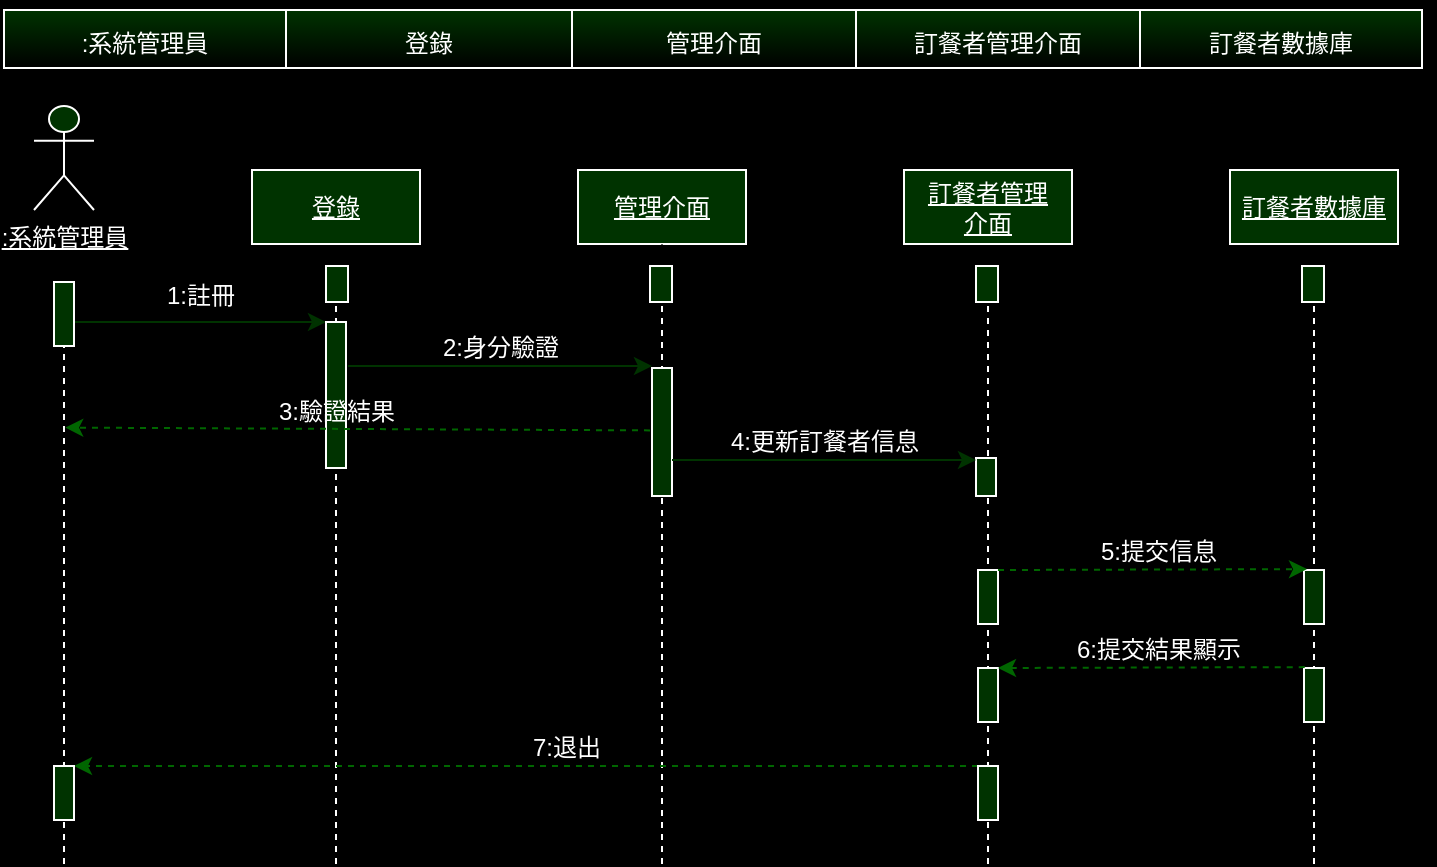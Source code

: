 <mxfile version="22.1.11" type="github">
  <diagram id="C5RBs43oDa-KdzZeNtuy" name="Page-1">
    <mxGraphModel dx="1068" dy="474" grid="0" gridSize="10" guides="1" tooltips="1" connect="1" arrows="1" fold="1" page="1" pageScale="1" pageWidth="827" pageHeight="1169" background="#000000" math="0" shadow="0">
      <root>
        <mxCell id="WIyWlLk6GJQsqaUBKTNV-0" />
        <mxCell id="WIyWlLk6GJQsqaUBKTNV-1" parent="WIyWlLk6GJQsqaUBKTNV-0" />
        <mxCell id="NjZdGsnl9mEb0PCTOR8s-37" value="" style="line;strokeWidth=1;direction=south;html=1;strokeColor=#FFFFFF;fontColor=#FFFFFF;fillColor=#182E3E;dashed=1;labelBackgroundColor=none;" vertex="1" parent="WIyWlLk6GJQsqaUBKTNV-1">
          <mxGeometry x="690" y="176" width="10" height="291" as="geometry" />
        </mxCell>
        <mxCell id="NjZdGsnl9mEb0PCTOR8s-0" value="" style="edgeStyle=none;curved=1;rounded=0;orthogonalLoop=1;jettySize=auto;html=1;fontSize=12;startSize=8;endSize=8;" edge="1" parent="WIyWlLk6GJQsqaUBKTNV-1" source="NjZdGsnl9mEb0PCTOR8s-1" target="NjZdGsnl9mEb0PCTOR8s-10">
          <mxGeometry relative="1" as="geometry" />
        </mxCell>
        <mxCell id="NjZdGsnl9mEb0PCTOR8s-1" value="&lt;u&gt;:系統管理員&lt;/u&gt;" style="shape=umlActor;verticalLabelPosition=bottom;verticalAlign=top;html=1;strokeColor=#FFFFFF;fontColor=#FFFFFF;fillColor=#003300;labelBackgroundColor=none;" vertex="1" parent="WIyWlLk6GJQsqaUBKTNV-1">
          <mxGeometry x="55" y="88" width="30" height="52" as="geometry" />
        </mxCell>
        <mxCell id="NjZdGsnl9mEb0PCTOR8s-2" value="&lt;u&gt;登錄&lt;/u&gt;" style="rounded=0;whiteSpace=wrap;html=1;strokeColor=#FFFFFF;fontColor=#FFFFFF;fillColor=#003300;labelBackgroundColor=none;" vertex="1" parent="WIyWlLk6GJQsqaUBKTNV-1">
          <mxGeometry x="164" y="120" width="84" height="37" as="geometry" />
        </mxCell>
        <mxCell id="NjZdGsnl9mEb0PCTOR8s-3" value="&lt;u&gt;訂餐者管理&lt;br&gt;介面&lt;/u&gt;" style="rounded=0;whiteSpace=wrap;html=1;strokeColor=#FFFFFF;fontColor=#FFFFFF;fillColor=#003300;labelBackgroundColor=none;" vertex="1" parent="WIyWlLk6GJQsqaUBKTNV-1">
          <mxGeometry x="490" y="120" width="84" height="37" as="geometry" />
        </mxCell>
        <mxCell id="NjZdGsnl9mEb0PCTOR8s-4" value="&lt;u&gt;管理介面&lt;/u&gt;" style="rounded=0;whiteSpace=wrap;html=1;strokeColor=#FFFFFF;fontColor=#FFFFFF;fillColor=#003300;labelBackgroundColor=none;" vertex="1" parent="WIyWlLk6GJQsqaUBKTNV-1">
          <mxGeometry x="327" y="120" width="84" height="37" as="geometry" />
        </mxCell>
        <mxCell id="NjZdGsnl9mEb0PCTOR8s-5" value="" style="line;strokeWidth=1;direction=south;html=1;strokeColor=#FFFFFF;fontColor=#FFFFFF;fillColor=#182E3E;dashed=1;labelBackgroundColor=none;" vertex="1" parent="WIyWlLk6GJQsqaUBKTNV-1">
          <mxGeometry x="65" y="176" width="10" height="291" as="geometry" />
        </mxCell>
        <mxCell id="NjZdGsnl9mEb0PCTOR8s-6" value="" style="line;strokeWidth=1;direction=south;html=1;strokeColor=#FFFFFF;fontColor=#FFFFFF;fillColor=#182E3E;dashed=1;labelBackgroundColor=none;" vertex="1" parent="WIyWlLk6GJQsqaUBKTNV-1">
          <mxGeometry x="364" y="176" width="10" height="291" as="geometry" />
        </mxCell>
        <mxCell id="NjZdGsnl9mEb0PCTOR8s-7" value="" style="line;strokeWidth=1;direction=south;html=1;strokeColor=#FFFFFF;fontColor=#FFFFFF;fillColor=#182E3E;dashed=1;labelBackgroundColor=none;" vertex="1" parent="WIyWlLk6GJQsqaUBKTNV-1">
          <mxGeometry x="201" y="176" width="10" height="291" as="geometry" />
        </mxCell>
        <mxCell id="NjZdGsnl9mEb0PCTOR8s-8" value="" style="line;strokeWidth=1;direction=south;html=1;strokeColor=#FFFFFF;fontColor=#FFFFFF;fillColor=#182E3E;dashed=1;labelBackgroundColor=none;" vertex="1" parent="WIyWlLk6GJQsqaUBKTNV-1">
          <mxGeometry x="527" y="176" width="10" height="291" as="geometry" />
        </mxCell>
        <mxCell id="NjZdGsnl9mEb0PCTOR8s-9" value="" style="edgeStyle=orthogonalEdgeStyle;rounded=0;orthogonalLoop=1;jettySize=auto;html=1;curved=0;strokeColor=#003300;labelBackgroundColor=none;fontColor=default;" edge="1" parent="WIyWlLk6GJQsqaUBKTNV-1">
          <mxGeometry relative="1" as="geometry">
            <mxPoint x="75" y="196" as="sourcePoint" />
            <mxPoint x="201" y="196" as="targetPoint" />
          </mxGeometry>
        </mxCell>
        <mxCell id="NjZdGsnl9mEb0PCTOR8s-10" value="" style="html=1;points=[[0,0,0,0,5],[0,1,0,0,-5],[1,0,0,0,5],[1,1,0,0,-5]];perimeter=orthogonalPerimeter;outlineConnect=0;targetShapes=umlLifeline;portConstraint=eastwest;newEdgeStyle={&quot;curved&quot;:0,&quot;rounded&quot;:0};strokeColor=#FFFFFF;fontColor=#FFFFFF;fillColor=#003300;labelBackgroundColor=none;" vertex="1" parent="WIyWlLk6GJQsqaUBKTNV-1">
          <mxGeometry x="65" y="176" width="10" height="32" as="geometry" />
        </mxCell>
        <mxCell id="NjZdGsnl9mEb0PCTOR8s-11" value="" style="html=1;points=[[0,0,0,0,5],[0,1,0,0,-5],[1,0,0,0,5],[1,1,0,0,-5]];perimeter=orthogonalPerimeter;outlineConnect=0;targetShapes=umlLifeline;portConstraint=eastwest;newEdgeStyle={&quot;curved&quot;:0,&quot;rounded&quot;:0};strokeColor=#FFFFFF;fontColor=#FFFFFF;fillColor=#003300;labelBackgroundColor=none;" vertex="1" parent="WIyWlLk6GJQsqaUBKTNV-1">
          <mxGeometry x="201" y="196" width="10" height="73" as="geometry" />
        </mxCell>
        <mxCell id="NjZdGsnl9mEb0PCTOR8s-12" value="1:註冊" style="text;html=1;align=center;verticalAlign=middle;resizable=0;points=[];autosize=1;strokeColor=none;fillColor=none;fontColor=#FFFFFF;labelBackgroundColor=none;" vertex="1" parent="WIyWlLk6GJQsqaUBKTNV-1">
          <mxGeometry x="112" y="170" width="52" height="26" as="geometry" />
        </mxCell>
        <mxCell id="NjZdGsnl9mEb0PCTOR8s-14" value="" style="html=1;points=[[0,0,0,0,5],[0,1,0,0,-5],[1,0,0,0,5],[1,1,0,0,-5]];perimeter=orthogonalPerimeter;outlineConnect=0;targetShapes=umlLifeline;portConstraint=eastwest;newEdgeStyle={&quot;curved&quot;:0,&quot;rounded&quot;:0};strokeColor=#FFFFFF;fontColor=#FFFFFF;fillColor=#003300;labelBackgroundColor=none;" vertex="1" parent="WIyWlLk6GJQsqaUBKTNV-1">
          <mxGeometry x="364" y="219" width="10" height="64" as="geometry" />
        </mxCell>
        <mxCell id="NjZdGsnl9mEb0PCTOR8s-15" value="" style="edgeStyle=orthogonalEdgeStyle;rounded=0;orthogonalLoop=1;jettySize=auto;html=1;curved=0;strokeColor=#003300;labelBackgroundColor=none;fontColor=default;" edge="1" parent="WIyWlLk6GJQsqaUBKTNV-1">
          <mxGeometry relative="1" as="geometry">
            <mxPoint x="212" y="218" as="sourcePoint" />
            <mxPoint x="364" y="218" as="targetPoint" />
          </mxGeometry>
        </mxCell>
        <mxCell id="NjZdGsnl9mEb0PCTOR8s-16" value="2:身分驗證" style="text;html=1;align=center;verticalAlign=middle;resizable=0;points=[];autosize=1;strokeColor=none;fillColor=none;fontColor=#FFFFFF;labelBackgroundColor=none;" vertex="1" parent="WIyWlLk6GJQsqaUBKTNV-1">
          <mxGeometry x="250" y="196" width="76" height="26" as="geometry" />
        </mxCell>
        <mxCell id="NjZdGsnl9mEb0PCTOR8s-17" value="" style="html=1;points=[[0,0,0,0,5],[0,1,0,0,-5],[1,0,0,0,5],[1,1,0,0,-5]];perimeter=orthogonalPerimeter;outlineConnect=0;targetShapes=umlLifeline;portConstraint=eastwest;newEdgeStyle={&quot;curved&quot;:0,&quot;rounded&quot;:0};strokeColor=#FFFFFF;fontColor=#FFFFFF;fillColor=#003300;labelBackgroundColor=none;" vertex="1" parent="WIyWlLk6GJQsqaUBKTNV-1">
          <mxGeometry x="526" y="264" width="10" height="19" as="geometry" />
        </mxCell>
        <mxCell id="NjZdGsnl9mEb0PCTOR8s-18" value="" style="edgeStyle=orthogonalEdgeStyle;rounded=0;orthogonalLoop=1;jettySize=auto;html=1;curved=0;strokeColor=#003300;labelBackgroundColor=none;fontColor=default;" edge="1" parent="WIyWlLk6GJQsqaUBKTNV-1">
          <mxGeometry relative="1" as="geometry">
            <mxPoint x="374" y="265" as="sourcePoint" />
            <mxPoint x="526" y="265" as="targetPoint" />
          </mxGeometry>
        </mxCell>
        <mxCell id="NjZdGsnl9mEb0PCTOR8s-19" value="4:更新訂餐者信息" style="text;html=1;align=center;verticalAlign=middle;resizable=0;points=[];autosize=1;strokeColor=none;fillColor=none;fontColor=#FFFFFF;labelBackgroundColor=none;" vertex="1" parent="WIyWlLk6GJQsqaUBKTNV-1">
          <mxGeometry x="394" y="243" width="112" height="26" as="geometry" />
        </mxCell>
        <mxCell id="NjZdGsnl9mEb0PCTOR8s-21" value="" style="html=1;points=[[0,0,0,0,5],[0,1,0,0,-5],[1,0,0,0,5],[1,1,0,0,-5]];perimeter=orthogonalPerimeter;outlineConnect=0;targetShapes=umlLifeline;portConstraint=eastwest;newEdgeStyle={&quot;curved&quot;:0,&quot;rounded&quot;:0};strokeColor=#FFFFFF;fontColor=#FFFFFF;fillColor=#003300;labelBackgroundColor=none;" vertex="1" parent="WIyWlLk6GJQsqaUBKTNV-1">
          <mxGeometry x="527" y="320" width="10" height="27" as="geometry" />
        </mxCell>
        <mxCell id="NjZdGsnl9mEb0PCTOR8s-23" value="" style="rounded=0;orthogonalLoop=1;jettySize=auto;html=1;strokeColor=#006600;labelBackgroundColor=none;fontColor=default;entryX=0.763;entryY=0.14;entryDx=0;entryDy=0;entryPerimeter=0;dashed=1;" edge="1" parent="WIyWlLk6GJQsqaUBKTNV-1" source="NjZdGsnl9mEb0PCTOR8s-63">
          <mxGeometry relative="1" as="geometry">
            <mxPoint x="367.4" y="419.41" as="sourcePoint" />
            <mxPoint x="75.0" y="418.004" as="targetPoint" />
          </mxGeometry>
        </mxCell>
        <mxCell id="NjZdGsnl9mEb0PCTOR8s-22" value="" style="html=1;points=[[0,0,0,0,5],[0,1,0,0,-5],[1,0,0,0,5],[1,1,0,0,-5]];perimeter=orthogonalPerimeter;outlineConnect=0;targetShapes=umlLifeline;portConstraint=eastwest;newEdgeStyle={&quot;curved&quot;:0,&quot;rounded&quot;:0};strokeColor=#FFFFFF;fontColor=#FFFFFF;fillColor=#003300;labelBackgroundColor=none;" vertex="1" parent="WIyWlLk6GJQsqaUBKTNV-1">
          <mxGeometry x="690" y="320" width="10" height="27" as="geometry" />
        </mxCell>
        <mxCell id="NjZdGsnl9mEb0PCTOR8s-26" value="7:退出" style="text;html=1;align=center;verticalAlign=middle;resizable=0;points=[];autosize=1;strokeColor=none;fillColor=none;fontColor=#FFFFFF;labelBackgroundColor=none;" vertex="1" parent="WIyWlLk6GJQsqaUBKTNV-1">
          <mxGeometry x="295" y="396" width="52" height="26" as="geometry" />
        </mxCell>
        <mxCell id="NjZdGsnl9mEb0PCTOR8s-27" value="5:提交信息" style="text;html=1;align=center;verticalAlign=middle;resizable=0;points=[];autosize=1;strokeColor=none;fillColor=none;fontColor=#FFFFFF;labelBackgroundColor=none;" vertex="1" parent="WIyWlLk6GJQsqaUBKTNV-1">
          <mxGeometry x="579" y="298" width="76" height="26" as="geometry" />
        </mxCell>
        <mxCell id="NjZdGsnl9mEb0PCTOR8s-28" value="" style="shape=table;startSize=0;container=1;collapsible=0;childLayout=tableLayout;fontSize=16;strokeColor=#FFFFFF;fontColor=#FFFFFF;fillColor=#003300;gradientColor=default;swimlaneFillColor=none;gradientDirection=south;rounded=1;" vertex="1" parent="WIyWlLk6GJQsqaUBKTNV-1">
          <mxGeometry x="40" y="40" width="709" height="29" as="geometry" />
        </mxCell>
        <mxCell id="NjZdGsnl9mEb0PCTOR8s-29" style="shape=tableRow;horizontal=0;startSize=0;swimlaneHead=0;swimlaneBody=0;strokeColor=inherit;top=0;left=0;bottom=0;right=0;collapsible=0;dropTarget=0;fillColor=none;points=[[0,0.5],[1,0.5]];portConstraint=eastwest;fontSize=16;fontColor=#FFFFFF;" vertex="1" parent="NjZdGsnl9mEb0PCTOR8s-28">
          <mxGeometry width="709" height="29" as="geometry" />
        </mxCell>
        <mxCell id="NjZdGsnl9mEb0PCTOR8s-30" value="&lt;font style=&quot;font-size: 12px;&quot;&gt;:系統管理員&lt;/font&gt;" style="shape=partialRectangle;html=1;whiteSpace=wrap;connectable=0;strokeColor=inherit;overflow=hidden;fillColor=none;top=0;left=0;bottom=0;right=0;pointerEvents=1;fontSize=16;fontColor=#FFFFFF;" vertex="1" parent="NjZdGsnl9mEb0PCTOR8s-29">
          <mxGeometry width="141" height="29" as="geometry">
            <mxRectangle width="141" height="29" as="alternateBounds" />
          </mxGeometry>
        </mxCell>
        <mxCell id="NjZdGsnl9mEb0PCTOR8s-31" value="&lt;font style=&quot;font-size: 12px;&quot;&gt;登錄&lt;/font&gt;" style="shape=partialRectangle;html=1;whiteSpace=wrap;connectable=0;strokeColor=inherit;overflow=hidden;fillColor=none;top=0;left=0;bottom=0;right=0;pointerEvents=1;fontSize=16;fontColor=#FFFFFF;" vertex="1" parent="NjZdGsnl9mEb0PCTOR8s-29">
          <mxGeometry x="141" width="143" height="29" as="geometry">
            <mxRectangle width="143" height="29" as="alternateBounds" />
          </mxGeometry>
        </mxCell>
        <mxCell id="NjZdGsnl9mEb0PCTOR8s-32" value="&lt;font style=&quot;font-size: 12px;&quot;&gt;管理介面&lt;/font&gt;" style="shape=partialRectangle;html=1;whiteSpace=wrap;connectable=0;strokeColor=inherit;overflow=hidden;fillColor=none;top=0;left=0;bottom=0;right=0;pointerEvents=1;fontSize=16;fontColor=#FFFFFF;" vertex="1" parent="NjZdGsnl9mEb0PCTOR8s-29">
          <mxGeometry x="284" width="142" height="29" as="geometry">
            <mxRectangle width="142" height="29" as="alternateBounds" />
          </mxGeometry>
        </mxCell>
        <mxCell id="NjZdGsnl9mEb0PCTOR8s-33" value="&lt;span style=&quot;font-size: 12px;&quot;&gt;訂餐者管理介面&lt;/span&gt;" style="shape=partialRectangle;html=1;whiteSpace=wrap;connectable=0;strokeColor=inherit;overflow=hidden;fillColor=none;top=0;left=0;bottom=0;right=0;pointerEvents=1;fontSize=16;fontColor=#FFFFFF;shadow=1;" vertex="1" parent="NjZdGsnl9mEb0PCTOR8s-29">
          <mxGeometry x="426" width="142" height="29" as="geometry">
            <mxRectangle width="142" height="29" as="alternateBounds" />
          </mxGeometry>
        </mxCell>
        <mxCell id="NjZdGsnl9mEb0PCTOR8s-34" value="&lt;font style=&quot;font-size: 12px;&quot;&gt;訂餐者數據庫&lt;/font&gt;" style="shape=partialRectangle;html=1;whiteSpace=wrap;connectable=0;strokeColor=inherit;overflow=hidden;fillColor=none;top=0;left=0;bottom=0;right=0;pointerEvents=1;fontSize=16;fontColor=#FFFFFF;shadow=1;" vertex="1" parent="NjZdGsnl9mEb0PCTOR8s-29">
          <mxGeometry x="568" width="141" height="29" as="geometry">
            <mxRectangle width="141" height="29" as="alternateBounds" />
          </mxGeometry>
        </mxCell>
        <mxCell id="NjZdGsnl9mEb0PCTOR8s-36" value="&lt;u&gt;訂餐者數據庫&lt;/u&gt;" style="rounded=0;whiteSpace=wrap;html=1;strokeColor=#FFFFFF;fontColor=#FFFFFF;fillColor=#003300;labelBackgroundColor=none;" vertex="1" parent="WIyWlLk6GJQsqaUBKTNV-1">
          <mxGeometry x="653" y="120" width="84" height="37" as="geometry" />
        </mxCell>
        <mxCell id="NjZdGsnl9mEb0PCTOR8s-41" value="" style="edgeStyle=orthogonalEdgeStyle;rounded=0;orthogonalLoop=1;jettySize=auto;html=1;curved=0;" edge="1" parent="WIyWlLk6GJQsqaUBKTNV-1" source="NjZdGsnl9mEb0PCTOR8s-39" target="NjZdGsnl9mEb0PCTOR8s-4">
          <mxGeometry relative="1" as="geometry" />
        </mxCell>
        <mxCell id="NjZdGsnl9mEb0PCTOR8s-42" value="" style="edgeStyle=orthogonalEdgeStyle;rounded=0;orthogonalLoop=1;jettySize=auto;html=1;curved=0;" edge="1" parent="WIyWlLk6GJQsqaUBKTNV-1" source="NjZdGsnl9mEb0PCTOR8s-39" target="NjZdGsnl9mEb0PCTOR8s-4">
          <mxGeometry relative="1" as="geometry" />
        </mxCell>
        <mxCell id="NjZdGsnl9mEb0PCTOR8s-43" value="" style="edgeStyle=orthogonalEdgeStyle;rounded=0;orthogonalLoop=1;jettySize=auto;html=1;curved=0;" edge="1" parent="WIyWlLk6GJQsqaUBKTNV-1" source="NjZdGsnl9mEb0PCTOR8s-39" target="NjZdGsnl9mEb0PCTOR8s-4">
          <mxGeometry relative="1" as="geometry" />
        </mxCell>
        <mxCell id="NjZdGsnl9mEb0PCTOR8s-39" value="" style="html=1;points=[[0,0,0,0,5],[0,1,0,0,-5],[1,0,0,0,5],[1,1,0,0,-5]];perimeter=orthogonalPerimeter;outlineConnect=0;targetShapes=umlLifeline;portConstraint=eastwest;newEdgeStyle={&quot;curved&quot;:0,&quot;rounded&quot;:0};strokeColor=#FFFFFF;fontColor=#FFFFFF;fillColor=#003300;labelBackgroundColor=none;" vertex="1" parent="WIyWlLk6GJQsqaUBKTNV-1">
          <mxGeometry x="201" y="168" width="11" height="18" as="geometry" />
        </mxCell>
        <mxCell id="NjZdGsnl9mEb0PCTOR8s-45" value="" style="html=1;points=[[0,0,0,0,5],[0,1,0,0,-5],[1,0,0,0,5],[1,1,0,0,-5]];perimeter=orthogonalPerimeter;outlineConnect=0;targetShapes=umlLifeline;portConstraint=eastwest;newEdgeStyle={&quot;curved&quot;:0,&quot;rounded&quot;:0};strokeColor=#FFFFFF;fontColor=#FFFFFF;fillColor=#003300;labelBackgroundColor=none;" vertex="1" parent="WIyWlLk6GJQsqaUBKTNV-1">
          <mxGeometry x="363" y="168" width="11" height="18" as="geometry" />
        </mxCell>
        <mxCell id="NjZdGsnl9mEb0PCTOR8s-46" value="" style="html=1;points=[[0,0,0,0,5],[0,1,0,0,-5],[1,0,0,0,5],[1,1,0,0,-5]];perimeter=orthogonalPerimeter;outlineConnect=0;targetShapes=umlLifeline;portConstraint=eastwest;newEdgeStyle={&quot;curved&quot;:0,&quot;rounded&quot;:0};strokeColor=#FFFFFF;fontColor=#FFFFFF;fillColor=#003300;labelBackgroundColor=none;" vertex="1" parent="WIyWlLk6GJQsqaUBKTNV-1">
          <mxGeometry x="526" y="168" width="11" height="18" as="geometry" />
        </mxCell>
        <mxCell id="NjZdGsnl9mEb0PCTOR8s-47" value="" style="html=1;points=[[0,0,0,0,5],[0,1,0,0,-5],[1,0,0,0,5],[1,1,0,0,-5]];perimeter=orthogonalPerimeter;outlineConnect=0;targetShapes=umlLifeline;portConstraint=eastwest;newEdgeStyle={&quot;curved&quot;:0,&quot;rounded&quot;:0};strokeColor=#FFFFFF;fontColor=#FFFFFF;fillColor=#003300;labelBackgroundColor=none;" vertex="1" parent="WIyWlLk6GJQsqaUBKTNV-1">
          <mxGeometry x="689" y="168" width="11" height="18" as="geometry" />
        </mxCell>
        <mxCell id="NjZdGsnl9mEb0PCTOR8s-48" value="" style="rounded=0;orthogonalLoop=1;jettySize=auto;html=1;strokeColor=#006600;labelBackgroundColor=none;fontColor=default;entryX=0.763;entryY=0.14;entryDx=0;entryDy=0;entryPerimeter=0;dashed=1;" edge="1" parent="WIyWlLk6GJQsqaUBKTNV-1">
          <mxGeometry relative="1" as="geometry">
            <mxPoint x="363" y="250.2" as="sourcePoint" />
            <mxPoint x="70.6" y="248.794" as="targetPoint" />
          </mxGeometry>
        </mxCell>
        <mxCell id="NjZdGsnl9mEb0PCTOR8s-49" value="3:驗證結果" style="text;html=1;align=center;verticalAlign=middle;resizable=0;points=[];autosize=1;strokeColor=none;fillColor=none;fontColor=#FFFFFF;labelBackgroundColor=none;" vertex="1" parent="WIyWlLk6GJQsqaUBKTNV-1">
          <mxGeometry x="168" y="228" width="76" height="26" as="geometry" />
        </mxCell>
        <mxCell id="NjZdGsnl9mEb0PCTOR8s-20" value="" style="rounded=0;orthogonalLoop=1;jettySize=auto;html=1;strokeColor=#006600;dashed=1;labelBackgroundColor=none;fontColor=default;entryX=1.043;entryY=0.011;entryDx=0;entryDy=0;entryPerimeter=0;" edge="1" parent="WIyWlLk6GJQsqaUBKTNV-1">
          <mxGeometry relative="1" as="geometry">
            <mxPoint x="537" y="320" as="sourcePoint" />
            <mxPoint x="691.5" y="319.557" as="targetPoint" />
          </mxGeometry>
        </mxCell>
        <mxCell id="NjZdGsnl9mEb0PCTOR8s-58" value="" style="html=1;points=[[0,0,0,0,5],[0,1,0,0,-5],[1,0,0,0,5],[1,1,0,0,-5]];perimeter=orthogonalPerimeter;outlineConnect=0;targetShapes=umlLifeline;portConstraint=eastwest;newEdgeStyle={&quot;curved&quot;:0,&quot;rounded&quot;:0};strokeColor=#FFFFFF;fontColor=#FFFFFF;fillColor=#003300;labelBackgroundColor=none;" vertex="1" parent="WIyWlLk6GJQsqaUBKTNV-1">
          <mxGeometry x="527" y="369" width="10" height="27" as="geometry" />
        </mxCell>
        <mxCell id="NjZdGsnl9mEb0PCTOR8s-59" value="" style="html=1;points=[[0,0,0,0,5],[0,1,0,0,-5],[1,0,0,0,5],[1,1,0,0,-5]];perimeter=orthogonalPerimeter;outlineConnect=0;targetShapes=umlLifeline;portConstraint=eastwest;newEdgeStyle={&quot;curved&quot;:0,&quot;rounded&quot;:0};strokeColor=#FFFFFF;fontColor=#FFFFFF;fillColor=#003300;labelBackgroundColor=none;" vertex="1" parent="WIyWlLk6GJQsqaUBKTNV-1">
          <mxGeometry x="690" y="369" width="10" height="27" as="geometry" />
        </mxCell>
        <mxCell id="NjZdGsnl9mEb0PCTOR8s-60" value="6:提交結果顯示" style="text;html=1;align=center;verticalAlign=middle;resizable=0;points=[];autosize=1;strokeColor=none;fillColor=none;fontColor=#FFFFFF;labelBackgroundColor=none;" vertex="1" parent="WIyWlLk6GJQsqaUBKTNV-1">
          <mxGeometry x="567" y="347" width="100" height="26" as="geometry" />
        </mxCell>
        <mxCell id="NjZdGsnl9mEb0PCTOR8s-61" value="" style="rounded=0;orthogonalLoop=1;jettySize=auto;html=1;strokeColor=#006600;dashed=1;labelBackgroundColor=none;fontColor=default;entryX=1.043;entryY=0.011;entryDx=0;entryDy=0;entryPerimeter=0;startArrow=classic;startFill=1;endArrow=none;endFill=0;" edge="1" parent="WIyWlLk6GJQsqaUBKTNV-1">
          <mxGeometry relative="1" as="geometry">
            <mxPoint x="537" y="369" as="sourcePoint" />
            <mxPoint x="691.5" y="368.557" as="targetPoint" />
          </mxGeometry>
        </mxCell>
        <mxCell id="NjZdGsnl9mEb0PCTOR8s-65" value="" style="edgeStyle=orthogonalEdgeStyle;rounded=0;orthogonalLoop=1;jettySize=auto;html=1;curved=0;" edge="1" parent="WIyWlLk6GJQsqaUBKTNV-1" source="NjZdGsnl9mEb0PCTOR8s-63" target="NjZdGsnl9mEb0PCTOR8s-64">
          <mxGeometry relative="1" as="geometry" />
        </mxCell>
        <mxCell id="NjZdGsnl9mEb0PCTOR8s-63" value="" style="html=1;points=[[0,0,0,0,5],[0,1,0,0,-5],[1,0,0,0,5],[1,1,0,0,-5]];perimeter=orthogonalPerimeter;outlineConnect=0;targetShapes=umlLifeline;portConstraint=eastwest;newEdgeStyle={&quot;curved&quot;:0,&quot;rounded&quot;:0};strokeColor=#FFFFFF;fontColor=#FFFFFF;fillColor=#003300;labelBackgroundColor=none;" vertex="1" parent="WIyWlLk6GJQsqaUBKTNV-1">
          <mxGeometry x="527" y="418" width="10" height="27" as="geometry" />
        </mxCell>
        <mxCell id="NjZdGsnl9mEb0PCTOR8s-64" value="" style="html=1;points=[[0,0,0,0,5],[0,1,0,0,-5],[1,0,0,0,5],[1,1,0,0,-5]];perimeter=orthogonalPerimeter;outlineConnect=0;targetShapes=umlLifeline;portConstraint=eastwest;newEdgeStyle={&quot;curved&quot;:0,&quot;rounded&quot;:0};strokeColor=#FFFFFF;fontColor=#FFFFFF;fillColor=#003300;labelBackgroundColor=none;" vertex="1" parent="WIyWlLk6GJQsqaUBKTNV-1">
          <mxGeometry x="65" y="418" width="10" height="27" as="geometry" />
        </mxCell>
      </root>
    </mxGraphModel>
  </diagram>
</mxfile>

